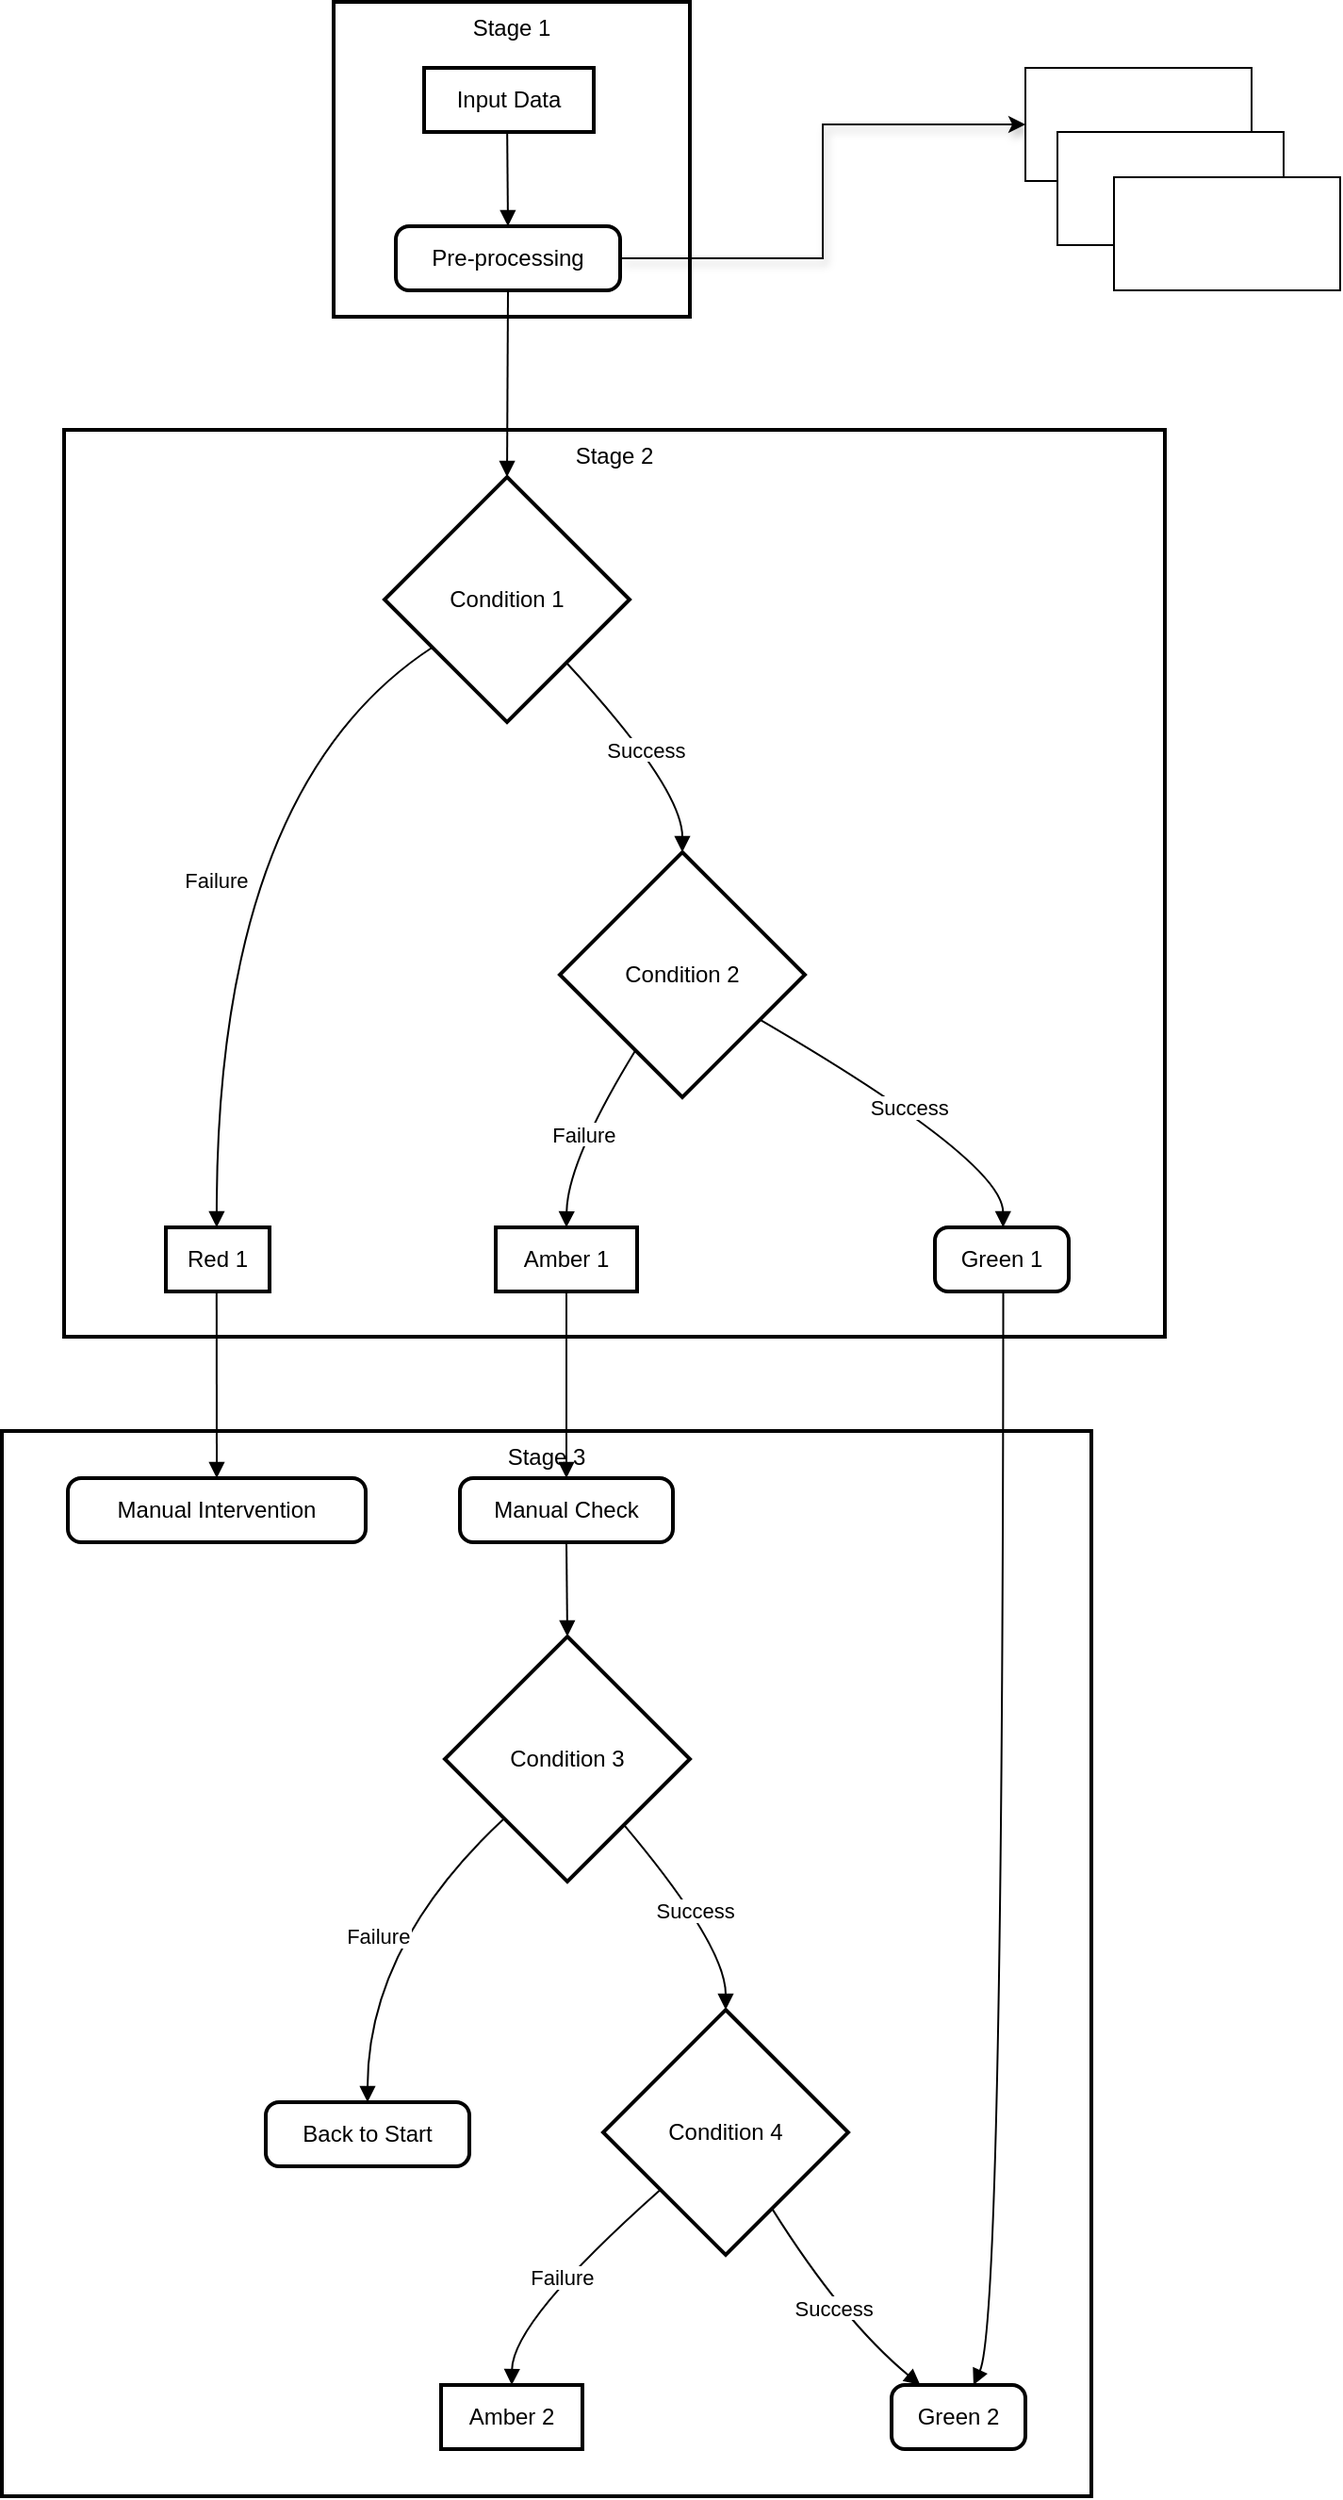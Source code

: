<mxfile version="24.7.1" type="github">
  <diagram name="Page-1" id="SZSQWxCE52-ExaFFHALz">
    <mxGraphModel dx="1826" dy="1726" grid="1" gridSize="10" guides="1" tooltips="1" connect="1" arrows="1" fold="1" page="1" pageScale="1" pageWidth="850" pageHeight="1100" math="0" shadow="0">
      <root>
        <mxCell id="0" />
        <mxCell id="1" parent="0" />
        <mxCell id="2" value="Stage 3" style="whiteSpace=wrap;strokeWidth=2;verticalAlign=top;" parent="1" vertex="1">
          <mxGeometry y="748" width="578" height="565" as="geometry" />
        </mxCell>
        <mxCell id="3" value="Manual Intervention" style="rounded=1;absoluteArcSize=1;arcSize=14;whiteSpace=wrap;strokeWidth=2;" parent="1" vertex="1">
          <mxGeometry x="35" y="773" width="158" height="34" as="geometry" />
        </mxCell>
        <mxCell id="4" value="Manual Check" style="rounded=1;absoluteArcSize=1;arcSize=14;whiteSpace=wrap;strokeWidth=2;" parent="1" vertex="1">
          <mxGeometry x="243" y="773" width="113" height="34" as="geometry" />
        </mxCell>
        <mxCell id="5" value="Condition 3" style="rhombus;strokeWidth=2;whiteSpace=wrap;" parent="1" vertex="1">
          <mxGeometry x="235" y="857" width="130" height="130" as="geometry" />
        </mxCell>
        <mxCell id="6" value="Back to Start" style="rounded=1;absoluteArcSize=1;arcSize=14;whiteSpace=wrap;strokeWidth=2;" parent="1" vertex="1">
          <mxGeometry x="140" y="1104" width="108" height="34" as="geometry" />
        </mxCell>
        <mxCell id="7" value="Condition 4" style="rhombus;strokeWidth=2;whiteSpace=wrap;" parent="1" vertex="1">
          <mxGeometry x="319" y="1055" width="130" height="130" as="geometry" />
        </mxCell>
        <mxCell id="8" value="Amber 2" style="whiteSpace=wrap;strokeWidth=2;" parent="1" vertex="1">
          <mxGeometry x="233" y="1254" width="75" height="34" as="geometry" />
        </mxCell>
        <mxCell id="9" value="Green 2" style="rounded=1;absoluteArcSize=1;arcSize=14;whiteSpace=wrap;strokeWidth=2;" parent="1" vertex="1">
          <mxGeometry x="472" y="1254" width="71" height="34" as="geometry" />
        </mxCell>
        <mxCell id="10" value="Stage 2" style="whiteSpace=wrap;strokeWidth=2;verticalAlign=top;" parent="1" vertex="1">
          <mxGeometry x="33" y="217" width="584" height="481" as="geometry" />
        </mxCell>
        <mxCell id="11" value="Condition 1" style="rhombus;strokeWidth=2;whiteSpace=wrap;" parent="1" vertex="1">
          <mxGeometry x="203" y="242" width="130" height="130" as="geometry" />
        </mxCell>
        <mxCell id="12" value="Red 1" style="whiteSpace=wrap;strokeWidth=2;" parent="1" vertex="1">
          <mxGeometry x="87" y="640" width="55" height="34" as="geometry" />
        </mxCell>
        <mxCell id="13" value="Condition 2" style="rhombus;strokeWidth=2;whiteSpace=wrap;" parent="1" vertex="1">
          <mxGeometry x="296" y="441" width="130" height="130" as="geometry" />
        </mxCell>
        <mxCell id="14" value="Amber 1" style="whiteSpace=wrap;strokeWidth=2;" parent="1" vertex="1">
          <mxGeometry x="262" y="640" width="75" height="34" as="geometry" />
        </mxCell>
        <mxCell id="15" value="Green 1" style="rounded=1;absoluteArcSize=1;arcSize=14;whiteSpace=wrap;strokeWidth=2;" parent="1" vertex="1">
          <mxGeometry x="495" y="640" width="71" height="34" as="geometry" />
        </mxCell>
        <mxCell id="16" value="Stage 1" style="whiteSpace=wrap;strokeWidth=2;verticalAlign=top;" parent="1" vertex="1">
          <mxGeometry x="176" y="-10" width="189" height="167" as="geometry" />
        </mxCell>
        <mxCell id="FHfT4nm48_0jhPgFGBlG-32" style="edgeStyle=orthogonalEdgeStyle;rounded=0;orthogonalLoop=1;jettySize=auto;html=1;entryX=0;entryY=0.5;entryDx=0;entryDy=0;shadow=1;" edge="1" parent="1" source="17" target="FHfT4nm48_0jhPgFGBlG-33">
          <mxGeometry relative="1" as="geometry">
            <mxPoint x="520" y="70" as="targetPoint" />
          </mxGeometry>
        </mxCell>
        <mxCell id="17" value="Pre-processing" style="rounded=1;absoluteArcSize=1;arcSize=14;whiteSpace=wrap;strokeWidth=2;" parent="1" vertex="1">
          <mxGeometry x="209" y="109" width="119" height="34" as="geometry" />
        </mxCell>
        <mxCell id="18" value="Input Data" style="whiteSpace=wrap;strokeWidth=2;" parent="1" vertex="1">
          <mxGeometry x="224" y="25" width="90" height="34" as="geometry" />
        </mxCell>
        <mxCell id="19" value="" style="curved=1;startArrow=none;endArrow=block;exitX=0.49;exitY=0.99;entryX=0.5;entryY=-0.01;" parent="1" source="18" target="17" edge="1">
          <mxGeometry relative="1" as="geometry">
            <Array as="points" />
          </mxGeometry>
        </mxCell>
        <mxCell id="20" value="" style="curved=1;startArrow=none;endArrow=block;exitX=0.5;exitY=0.97;entryX=0.5;entryY=0;" parent="1" source="17" target="11" edge="1">
          <mxGeometry relative="1" as="geometry">
            <Array as="points" />
          </mxGeometry>
        </mxCell>
        <mxCell id="21" value="Failure" style="curved=1;startArrow=none;endArrow=block;exitX=0;exitY=0.82;entryX=0.49;entryY=-0.01;" parent="1" source="11" target="12" edge="1">
          <mxGeometry relative="1" as="geometry">
            <Array as="points">
              <mxPoint x="114" y="407" />
            </Array>
          </mxGeometry>
        </mxCell>
        <mxCell id="22" value="Success" style="curved=1;startArrow=none;endArrow=block;exitX=0.97;exitY=1;entryX=0.5;entryY=0;" parent="1" source="11" target="13" edge="1">
          <mxGeometry relative="1" as="geometry">
            <Array as="points">
              <mxPoint x="361" y="407" />
            </Array>
          </mxGeometry>
        </mxCell>
        <mxCell id="23" value="Failure" style="curved=1;startArrow=none;endArrow=block;exitX=0.19;exitY=1;entryX=0.5;entryY=-0.01;" parent="1" source="13" target="14" edge="1">
          <mxGeometry relative="1" as="geometry">
            <Array as="points">
              <mxPoint x="300" y="605" />
            </Array>
          </mxGeometry>
        </mxCell>
        <mxCell id="24" value="Success" style="curved=1;startArrow=none;endArrow=block;exitX=1;exitY=0.79;entryX=0.51;entryY=-0.01;" parent="1" source="13" target="15" edge="1">
          <mxGeometry relative="1" as="geometry">
            <Array as="points">
              <mxPoint x="531" y="605" />
            </Array>
          </mxGeometry>
        </mxCell>
        <mxCell id="25" value="" style="curved=1;startArrow=none;endArrow=block;exitX=0.49;exitY=0.97;entryX=0.5;entryY=0;" parent="1" source="12" target="3" edge="1">
          <mxGeometry relative="1" as="geometry">
            <Array as="points" />
          </mxGeometry>
        </mxCell>
        <mxCell id="26" value="" style="curved=1;startArrow=none;endArrow=block;exitX=0.5;exitY=0.97;entryX=0.5;entryY=0;" parent="1" source="14" target="4" edge="1">
          <mxGeometry relative="1" as="geometry">
            <Array as="points" />
          </mxGeometry>
        </mxCell>
        <mxCell id="27" value="" style="curved=1;startArrow=none;endArrow=block;exitX=0.5;exitY=0.99;entryX=0.5;entryY=0;" parent="1" source="4" target="5" edge="1">
          <mxGeometry relative="1" as="geometry">
            <Array as="points" />
          </mxGeometry>
        </mxCell>
        <mxCell id="28" value="Failure" style="curved=1;startArrow=none;endArrow=block;exitX=0;exitY=0.97;entryX=0.5;entryY=0;" parent="1" source="5" target="6" edge="1">
          <mxGeometry relative="1" as="geometry">
            <Array as="points">
              <mxPoint x="194" y="1021" />
            </Array>
          </mxGeometry>
        </mxCell>
        <mxCell id="29" value="Success" style="curved=1;startArrow=none;endArrow=block;exitX=0.93;exitY=1;entryX=0.5;entryY=0;" parent="1" source="5" target="7" edge="1">
          <mxGeometry relative="1" as="geometry">
            <Array as="points">
              <mxPoint x="384" y="1021" />
            </Array>
          </mxGeometry>
        </mxCell>
        <mxCell id="30" value="Failure" style="curved=1;startArrow=none;endArrow=block;exitX=0;exitY=0.94;entryX=0.5;entryY=0.01;" parent="1" source="7" target="8" edge="1">
          <mxGeometry relative="1" as="geometry">
            <Array as="points">
              <mxPoint x="271" y="1220" />
            </Array>
          </mxGeometry>
        </mxCell>
        <mxCell id="31" value="Success" style="curved=1;startArrow=none;endArrow=block;exitX=0.81;exitY=1.01;entryX=0.22;entryY=0.01;" parent="1" source="7" target="9" edge="1">
          <mxGeometry relative="1" as="geometry">
            <Array as="points">
              <mxPoint x="446" y="1220" />
            </Array>
          </mxGeometry>
        </mxCell>
        <mxCell id="32" value="" style="curved=1;startArrow=none;endArrow=block;exitX=0.51;exitY=0.97;entryX=0.61;entryY=0.01;" parent="1" source="15" target="9" edge="1">
          <mxGeometry relative="1" as="geometry">
            <Array as="points">
              <mxPoint x="531" y="1220" />
            </Array>
          </mxGeometry>
        </mxCell>
        <mxCell id="FHfT4nm48_0jhPgFGBlG-33" value="" style="rounded=0;whiteSpace=wrap;html=1;" vertex="1" parent="1">
          <mxGeometry x="543" y="25" width="120" height="60" as="geometry" />
        </mxCell>
        <mxCell id="FHfT4nm48_0jhPgFGBlG-34" value="" style="rounded=0;whiteSpace=wrap;html=1;" vertex="1" parent="1">
          <mxGeometry x="560" y="59" width="120" height="60" as="geometry" />
        </mxCell>
        <mxCell id="FHfT4nm48_0jhPgFGBlG-35" value="" style="rounded=0;whiteSpace=wrap;html=1;" vertex="1" parent="1">
          <mxGeometry x="590" y="83" width="120" height="60" as="geometry" />
        </mxCell>
      </root>
    </mxGraphModel>
  </diagram>
</mxfile>
